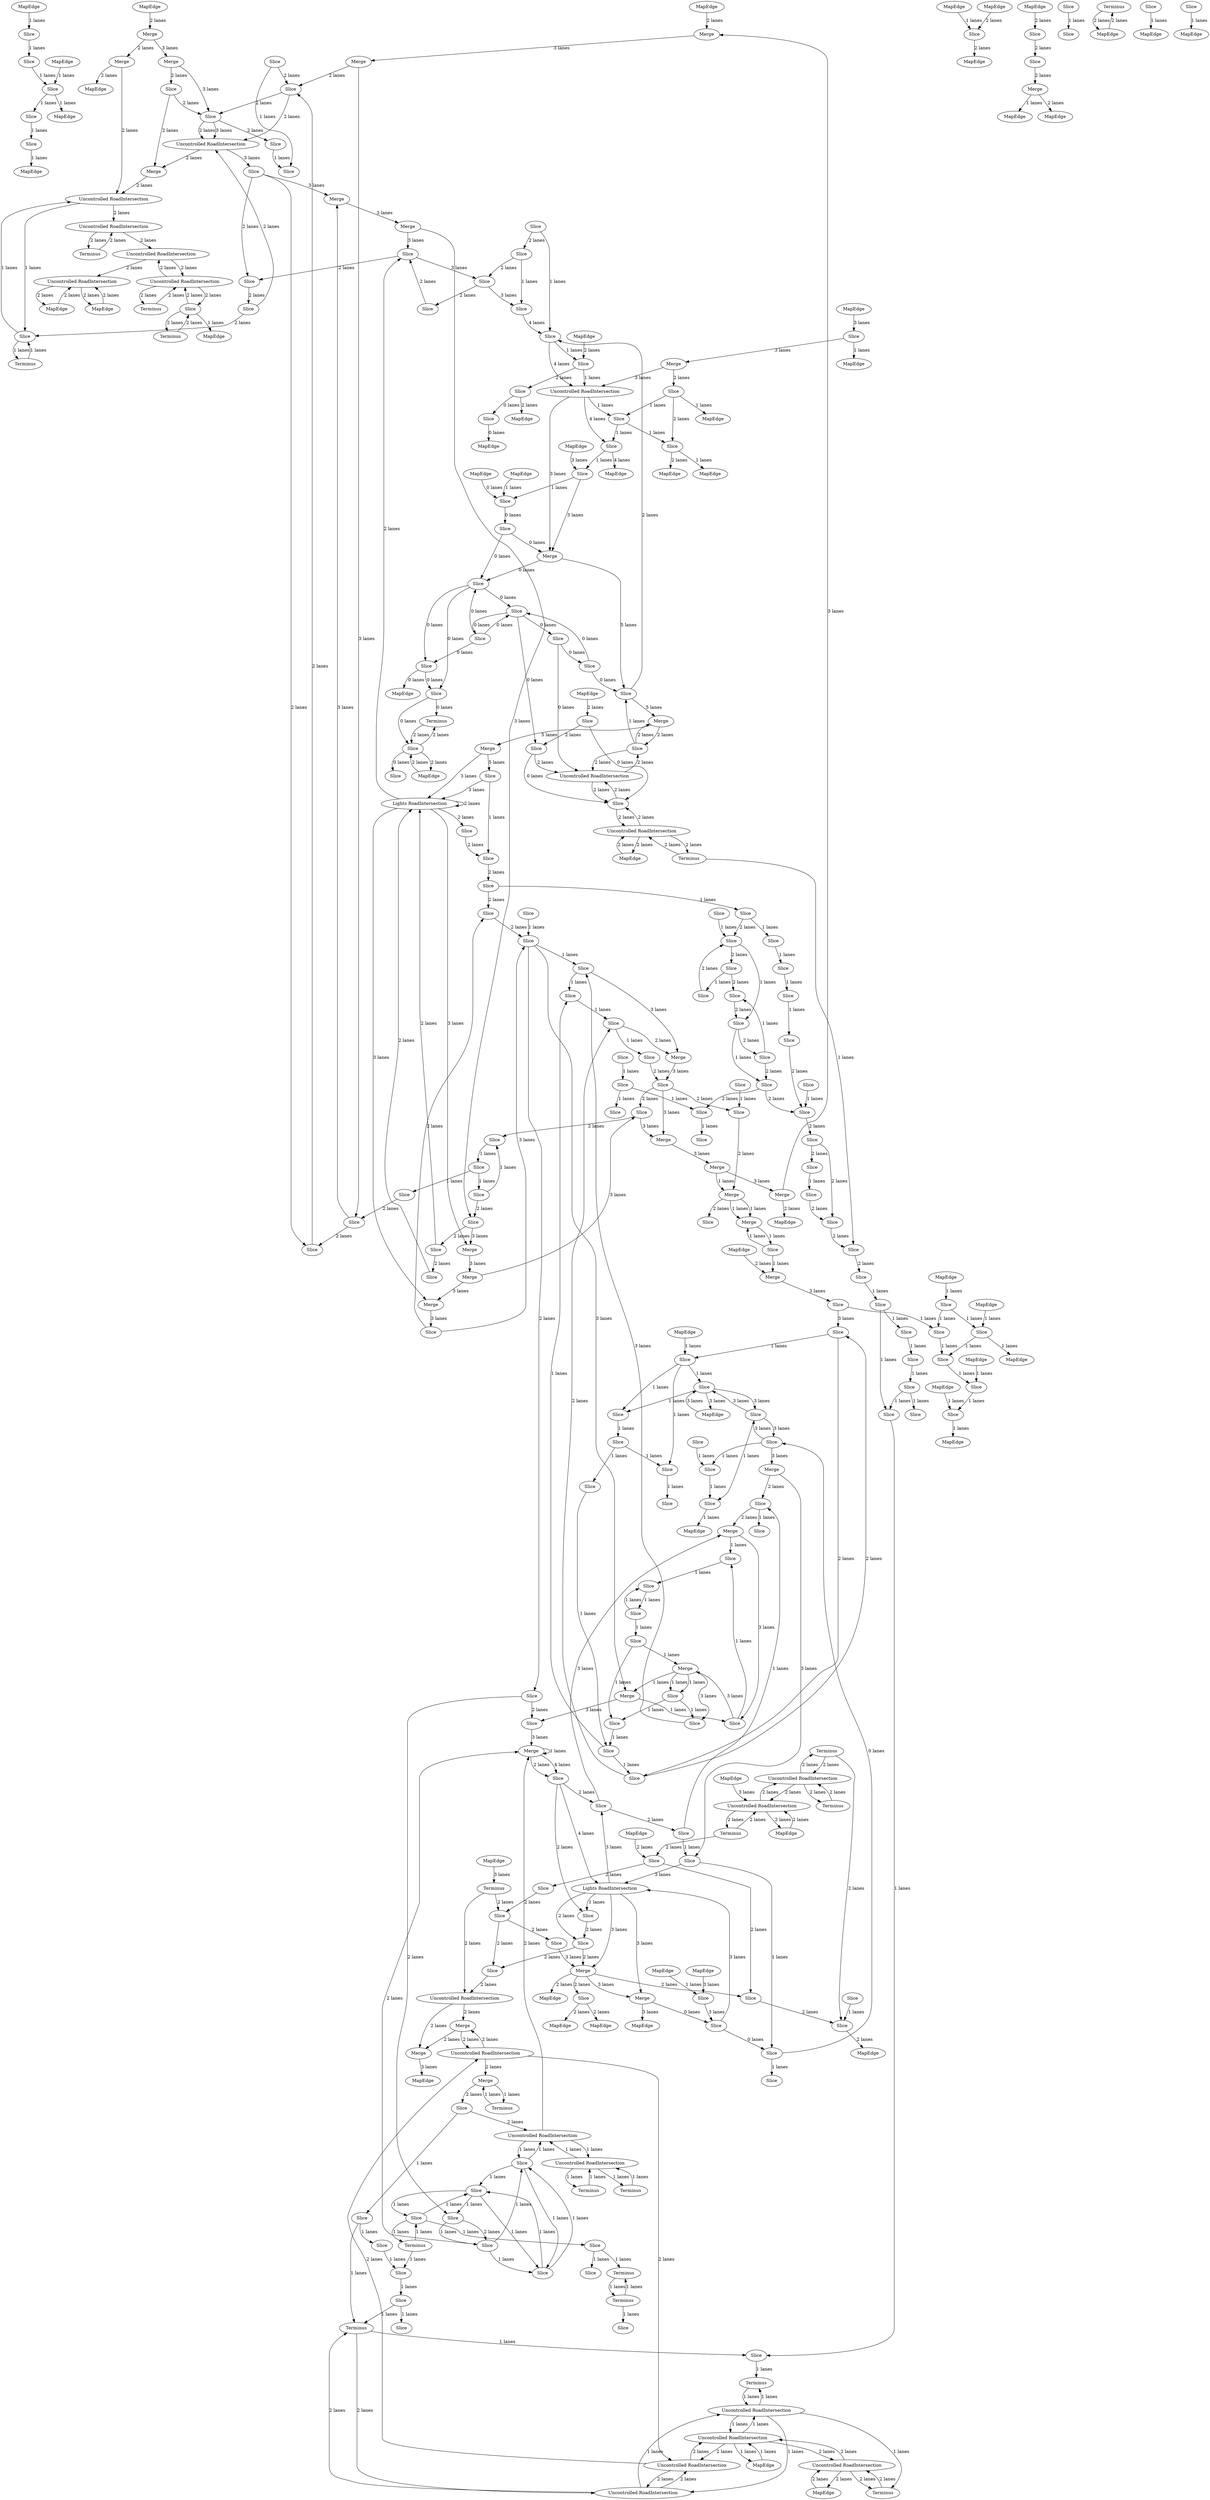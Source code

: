 digraph {
    0 [ label = "MapEdge" ]
    1 [ label = "MapEdge" ]
    2 [ label = "MapEdge" ]
    3 [ label = "MapEdge" ]
    4 [ label = "MapEdge" ]
    5 [ label = "Slice" ]
    6 [ label = "MapEdge" ]
    7 [ label = "MapEdge" ]
    8 [ label = "Merge" ]
    9 [ label = "Merge" ]
    10 [ label = "Slice" ]
    11 [ label = "MapEdge" ]
    12 [ label = "MapEdge" ]
    13 [ label = "Slice" ]
    14 [ label = "Slice" ]
    15 [ label = "Merge" ]
    16 [ label = "Merge" ]
    17 [ label = "Slice" ]
    18 [ label = "Slice" ]
    19 [ label = "MapEdge" ]
    20 [ label = "Slice" ]
    21 [ label = "Slice" ]
    22 [ label = "Merge" ]
    23 [ label = "Slice" ]
    24 [ label = "Slice" ]
    25 [ label = "Slice" ]
    26 [ label = "Slice" ]
    27 [ label = "Slice" ]
    28 [ label = "Slice" ]
    29 [ label = "Slice" ]
    30 [ label = "MapEdge" ]
    31 [ label = "Merge" ]
    32 [ label = "Uncontrolled RoadIntersection" ]
    33 [ label = "Uncontrolled RoadIntersection" ]
    34 [ label = "Slice" ]
    35 [ label = "Uncontrolled RoadIntersection" ]
    36 [ label = "Merge" ]
    37 [ label = "Slice" ]
    38 [ label = "Merge" ]
    39 [ label = "Slice" ]
    40 [ label = "Merge" ]
    41 [ label = "Terminus" ]
    42 [ label = "Uncontrolled RoadIntersection" ]
    43 [ label = "Slice" ]
    44 [ label = "Slice" ]
    45 [ label = "Uncontrolled RoadIntersection" ]
    46 [ label = "Slice" ]
    47 [ label = "Merge" ]
    48 [ label = "Slice" ]
    49 [ label = "Slice" ]
    50 [ label = "Slice" ]
    51 [ label = "Slice" ]
    52 [ label = "Slice" ]
    53 [ label = "Slice" ]
    54 [ label = "Merge" ]
    55 [ label = "Slice" ]
    56 [ label = "Slice" ]
    57 [ label = "Slice" ]
    58 [ label = "Merge" ]
    59 [ label = "Merge" ]
    60 [ label = "Merge" ]
    61 [ label = "MapEdge" ]
    62 [ label = "Slice" ]
    63 [ label = "MapEdge" ]
    64 [ label = "Slice" ]
    65 [ label = "MapEdge" ]
    66 [ label = "Slice" ]
    67 [ label = "Slice" ]
    68 [ label = "Slice" ]
    69 [ label = "Terminus" ]
    70 [ label = "MapEdge" ]
    71 [ label = "Slice" ]
    72 [ label = "Slice" ]
    73 [ label = "Slice" ]
    74 [ label = "MapEdge" ]
    75 [ label = "Slice" ]
    76 [ label = "Slice" ]
    77 [ label = "Slice" ]
    78 [ label = "Uncontrolled RoadIntersection" ]
    79 [ label = "Slice" ]
    80 [ label = "Slice" ]
    81 [ label = "Slice" ]
    82 [ label = "Slice" ]
    83 [ label = "Slice" ]
    84 [ label = "Slice" ]
    85 [ label = "Slice" ]
    86 [ label = "Merge" ]
    87 [ label = "Slice" ]
    88 [ label = "Slice" ]
    89 [ label = "Slice" ]
    90 [ label = "Lights RoadIntersection" ]
    91 [ label = "Merge" ]
    92 [ label = "Merge" ]
    93 [ label = "Slice" ]
    94 [ label = "Merge" ]
    95 [ label = "Slice" ]
    96 [ label = "Slice" ]
    97 [ label = "Slice" ]
    98 [ label = "Terminus" ]
    99 [ label = "Slice" ]
    100 [ label = "Slice" ]
    101 [ label = "Slice" ]
    102 [ label = "Slice" ]
    103 [ label = "Slice" ]
    104 [ label = "Slice" ]
    105 [ label = "Slice" ]
    106 [ label = "Slice" ]
    107 [ label = "Slice" ]
    108 [ label = "Merge" ]
    109 [ label = "Slice" ]
    110 [ label = "Slice" ]
    111 [ label = "Slice" ]
    112 [ label = "Slice" ]
    113 [ label = "Slice" ]
    114 [ label = "Slice" ]
    115 [ label = "Slice" ]
    116 [ label = "Slice" ]
    117 [ label = "Slice" ]
    118 [ label = "Slice" ]
    119 [ label = "Slice" ]
    120 [ label = "Terminus" ]
    121 [ label = "Slice" ]
    122 [ label = "Slice" ]
    123 [ label = "Merge" ]
    124 [ label = "Slice" ]
    125 [ label = "Slice" ]
    126 [ label = "Slice" ]
    127 [ label = "Slice" ]
    128 [ label = "Slice" ]
    129 [ label = "Merge" ]
    130 [ label = "MapEdge" ]
    131 [ label = "Slice" ]
    132 [ label = "Slice" ]
    133 [ label = "Merge" ]
    134 [ label = "Slice" ]
    135 [ label = "Slice" ]
    136 [ label = "Slice" ]
    137 [ label = "Merge" ]
    138 [ label = "Slice" ]
    139 [ label = "Slice" ]
    140 [ label = "Slice" ]
    141 [ label = "Slice" ]
    142 [ label = "Slice" ]
    143 [ label = "Slice" ]
    144 [ label = "Slice" ]
    145 [ label = "Slice" ]
    146 [ label = "Slice" ]
    147 [ label = "Slice" ]
    148 [ label = "Slice" ]
    149 [ label = "Slice" ]
    150 [ label = "Slice" ]
    151 [ label = "Slice" ]
    152 [ label = "Slice" ]
    153 [ label = "Slice" ]
    154 [ label = "Slice" ]
    155 [ label = "Slice" ]
    156 [ label = "Slice" ]
    157 [ label = "Merge" ]
    158 [ label = "Merge" ]
    159 [ label = "Slice" ]
    160 [ label = "Slice" ]
    161 [ label = "Slice" ]
    162 [ label = "Slice" ]
    163 [ label = "Slice" ]
    164 [ label = "Slice" ]
    165 [ label = "Terminus" ]
    166 [ label = "Merge" ]
    167 [ label = "Lights RoadIntersection" ]
    168 [ label = "Terminus" ]
    169 [ label = "Slice" ]
    170 [ label = "Slice" ]
    171 [ label = "Merge" ]
    172 [ label = "Slice" ]
    173 [ label = "Slice" ]
    174 [ label = "Slice" ]
    175 [ label = "Slice" ]
    176 [ label = "MapEdge" ]
    177 [ label = "Slice" ]
    178 [ label = "Slice" ]
    179 [ label = "Merge" ]
    180 [ label = "Slice" ]
    181 [ label = "Slice" ]
    182 [ label = "Slice" ]
    183 [ label = "Slice" ]
    184 [ label = "Slice" ]
    185 [ label = "MapEdge" ]
    186 [ label = "Slice" ]
    187 [ label = "Slice" ]
    188 [ label = "Uncontrolled RoadIntersection" ]
    189 [ label = "Slice" ]
    190 [ label = "MapEdge" ]
    191 [ label = "Slice" ]
    192 [ label = "Terminus" ]
    193 [ label = "Slice" ]
    194 [ label = "Slice" ]
    195 [ label = "Slice" ]
    196 [ label = "Slice" ]
    197 [ label = "Slice" ]
    198 [ label = "Slice" ]
    199 [ label = "Slice" ]
    200 [ label = "Uncontrolled RoadIntersection" ]
    201 [ label = "Slice" ]
    202 [ label = "Uncontrolled RoadIntersection" ]
    203 [ label = "Slice" ]
    204 [ label = "Slice" ]
    205 [ label = "Slice" ]
    206 [ label = "Merge" ]
    207 [ label = "Slice" ]
    208 [ label = "Slice" ]
    209 [ label = "Uncontrolled RoadIntersection" ]
    210 [ label = "Slice" ]
    211 [ label = "Slice" ]
    212 [ label = "Slice" ]
    213 [ label = "Terminus" ]
    214 [ label = "Merge" ]
    215 [ label = "Slice" ]
    216 [ label = "Slice" ]
    217 [ label = "Uncontrolled RoadIntersection" ]
    218 [ label = "Slice" ]
    219 [ label = "Slice" ]
    220 [ label = "Slice" ]
    221 [ label = "Slice" ]
    222 [ label = "Slice" ]
    223 [ label = "Slice" ]
    224 [ label = "Slice" ]
    225 [ label = "Slice" ]
    226 [ label = "Slice" ]
    227 [ label = "Terminus" ]
    228 [ label = "Slice" ]
    229 [ label = "Slice" ]
    230 [ label = "Slice" ]
    231 [ label = "Slice" ]
    232 [ label = "MapEdge" ]
    233 [ label = "Terminus" ]
    234 [ label = "Slice" ]
    235 [ label = "MapEdge" ]
    236 [ label = "Terminus" ]
    237 [ label = "Slice" ]
    238 [ label = "Slice" ]
    239 [ label = "Terminus" ]
    240 [ label = "Slice" ]
    241 [ label = "Slice" ]
    242 [ label = "Slice" ]
    243 [ label = "Slice" ]
    244 [ label = "Uncontrolled RoadIntersection" ]
    245 [ label = "Slice" ]
    246 [ label = "Slice" ]
    247 [ label = "Terminus" ]
    248 [ label = "Terminus" ]
    249 [ label = "Slice" ]
    250 [ label = "Terminus" ]
    251 [ label = "Slice" ]
    252 [ label = "Slice" ]
    253 [ label = "Slice" ]
    254 [ label = "Slice" ]
    255 [ label = "Slice" ]
    256 [ label = "Merge" ]
    257 [ label = "Slice" ]
    258 [ label = "Terminus" ]
    259 [ label = "MapEdge" ]
    260 [ label = "Uncontrolled RoadIntersection" ]
    261 [ label = "Slice" ]
    262 [ label = "Slice" ]
    263 [ label = "Uncontrolled RoadIntersection" ]
    264 [ label = "Slice" ]
    265 [ label = "Slice" ]
    266 [ label = "Terminus" ]
    267 [ label = "MapEdge" ]
    268 [ label = "Slice" ]
    269 [ label = "Uncontrolled RoadIntersection" ]
    270 [ label = "Uncontrolled RoadIntersection" ]
    271 [ label = "Merge" ]
    272 [ label = "Uncontrolled RoadIntersection" ]
    273 [ label = "MapEdge" ]
    274 [ label = "Terminus" ]
    275 [ label = "Terminus" ]
    276 [ label = "Uncontrolled RoadIntersection" ]
    277 [ label = "Uncontrolled RoadIntersection" ]
    278 [ label = "Uncontrolled RoadIntersection" ]
    279 [ label = "Terminus" ]
    280 [ label = "Slice" ]
    281 [ label = "Merge" ]
    282 [ label = "Slice" ]
    283 [ label = "MapEdge" ]
    284 [ label = "MapEdge" ]
    285 [ label = "MapEdge" ]
    286 [ label = "MapEdge" ]
    287 [ label = "MapEdge" ]
    288 [ label = "MapEdge" ]
    289 [ label = "MapEdge" ]
    290 [ label = "MapEdge" ]
    291 [ label = "MapEdge" ]
    292 [ label = "MapEdge" ]
    293 [ label = "MapEdge" ]
    294 [ label = "MapEdge" ]
    295 [ label = "MapEdge" ]
    296 [ label = "MapEdge" ]
    297 [ label = "MapEdge" ]
    298 [ label = "MapEdge" ]
    299 [ label = "MapEdge" ]
    300 [ label = "MapEdge" ]
    301 [ label = "MapEdge" ]
    302 [ label = "MapEdge" ]
    303 [ label = "MapEdge" ]
    304 [ label = "MapEdge" ]
    305 [ label = "MapEdge" ]
    306 [ label = "MapEdge" ]
    307 [ label = "MapEdge" ]
    308 [ label = "MapEdge" ]
    309 [ label = "MapEdge" ]
    310 [ label = "MapEdge" ]
    311 [ label = "MapEdge" ]
    312 [ label = "MapEdge" ]
    313 [ label = "MapEdge" ]
    314 [ label = "MapEdge" ]
    315 [ label = "MapEdge" ]
    316 [ label = "MapEdge" ]
    317 [ label = "MapEdge" ]
    47 -> 3 [ label = "2 lanes" ]
    58 -> 81 [ label = "3 lanes" ]
    167 -> 164 [ label = "3 lanes" ]
    164 -> 158 [ label = "3 lanes" ]
    92 -> 94 [ label = "3 lanes" ]
    84 -> 83 [ label = "1 lanes" ]
    83 -> 74 [ label = "1 lanes" ]
    272 -> 256 [ label = "2 lanes" ]
    256 -> 246 [ label = "2 lanes" ]
    275 -> 269 [ label = "2 lanes" ]
    8 -> 9 [ label = "2 lanes" ]
    9 -> 303 [ label = "2 lanes" ]
    300 -> 5 [ label = "2 lanes" ]
    5 -> 6 [ label = "2 lanes" ]
    247 -> 252 [ label = "2 lanes" ]
    252 -> 247 [ label = "2 lanes" ]
    252 -> 259 [ label = "2 lanes" ]
    259 -> 252 [ label = "2 lanes" ]
    95 -> 160 [ label = "1 lanes" ]
    160 -> 234 [ label = "1 lanes" ]
    234 -> 299 [ label = "1 lanes" ]
    129 -> 148 [ label = "2 lanes" ]
    148 -> 158 [ label = "2 lanes" ]
    45 -> 302 [ label = "2 lanes" ]
    302 -> 45 [ label = "2 lanes" ]
    123 -> 135 [ label = "1 lanes" ]
    135 -> 134 [ label = "1 lanes" ]
    123 -> 136 [ label = "3 lanes" ]
    136 -> 171 [ label = "3 lanes" ]
    130 -> 178 [ label = "1 lanes" ]
    256 -> 258 [ label = "1 lanes" ]
    258 -> 256 [ label = "1 lanes" ]
    158 -> 134 [ label = "1 lanes" ]
    108 -> 109 [ label = "1 lanes" ]
    109 -> 89 [ label = "1 lanes" ]
    89 -> 82 [ label = "1 lanes" ]
    82 -> 62 [ label = "1 lanes" ]
    270 -> 266 [ label = "2 lanes" ]
    266 -> 270 [ label = "2 lanes" ]
    9 -> 32 [ label = "2 lanes" ]
    42 -> 78 [ label = "2 lanes" ]
    78 -> 42 [ label = "2 lanes" ]
    78 -> 120 [ label = "2 lanes" ]
    120 -> 78 [ label = "2 lanes" ]
    78 -> 93 [ label = "2 lanes" ]
    93 -> 78 [ label = "2 lanes" ]
    93 -> 98 [ label = "2 lanes" ]
    98 -> 93 [ label = "2 lanes" ]
    15 -> 27 [ label = "3 lanes" ]
    27 -> 39 [ label = "3 lanes" ]
    67 -> 68 [ label = "1 lanes" ]
    40 -> 34 [ label = "2 lanes" ]
    34 -> 33 [ label = "2 lanes" ]
    33 -> 31 [ label = "2 lanes" ]
    31 -> 32 [ label = "2 lanes" ]
    32 -> 35 [ label = "2 lanes" ]
    35 -> 42 [ label = "2 lanes" ]
    42 -> 45 [ label = "2 lanes" ]
    233 -> 244 [ label = "2 lanes" ]
    244 -> 233 [ label = "2 lanes" ]
    244 -> 270 [ label = "2 lanes" ]
    270 -> 244 [ label = "2 lanes" ]
    270 -> 292 [ label = "2 lanes" ]
    292 -> 270 [ label = "2 lanes" ]
    167 -> 179 [ label = "3 lanes" ]
    210 -> 255 [ label = "0 lanes" ]
    214 -> 231 [ label = "0 lanes" ]
    170 -> 137 [ label = "2 lanes" ]
    110 -> 97 [ label = "3 lanes" ]
    97 -> 86 [ label = "3 lanes" ]
    86 -> 64 [ label = "3 lanes" ]
    64 -> 60 [ label = "3 lanes" ]
    75 -> 86 [ label = "2 lanes" ]
    134 -> 127 [ label = "1 lanes" ]
    158 -> 135 [ label = "3 lanes" ]
    135 -> 108 [ label = "3 lanes" ]
    137 -> 61 [ label = "1 lanes" ]
    295 -> 275 [ label = "3 lanes" ]
    290 -> 242 [ label = "2 lanes" ]
    157 -> 133 [ label = "5 lanes" ]
    176 -> 178 [ label = "3 lanes" ]
    178 -> 169 [ label = "3 lanes" ]
    182 -> 197 [ label = "1 lanes" ]
    197 -> 205 [ label = "1 lanes" ]
    205 -> 215 [ label = "1 lanes" ]
    215 -> 226 [ label = "1 lanes" ]
    220 -> 218 [ label = "0 lanes" ]
    276 -> 277 [ label = "2 lanes" ]
    277 -> 276 [ label = "2 lanes" ]
    277 -> 278 [ label = "2 lanes" ]
    278 -> 277 [ label = "2 lanes" ]
    217 -> 192 [ label = "2 lanes" ]
    192 -> 217 [ label = "2 lanes" ]
    1 -> 95 [ label = "1 lanes" ]
    177 -> 175 [ label = "1 lanes" ]
    285 -> 278 [ label = "2 lanes" ]
    278 -> 285 [ label = "2 lanes" ]
    278 -> 274 [ label = "2 lanes" ]
    274 -> 278 [ label = "2 lanes" ]
    242 -> 218 [ label = "0 lanes" ]
    231 -> 216 [ label = "0 lanes" ]
    216 -> 220 [ label = "0 lanes" ]
    218 -> 217 [ label = "2 lanes" ]
    217 -> 218 [ label = "2 lanes" ]
    217 -> 284 [ label = "2 lanes" ]
    284 -> 217 [ label = "2 lanes" ]
    244 -> 248 [ label = "2 lanes" ]
    248 -> 244 [ label = "2 lanes" ]
    218 -> 200 [ label = "2 lanes" ]
    200 -> 218 [ label = "2 lanes" ]
    214 -> 175 [ label = "5 lanes" ]
    175 -> 157 [ label = "5 lanes" ]
    255 -> 286 [ label = "0 lanes" ]
    166 -> 182 [ label = "2 lanes" ]
    182 -> 203 [ label = "2 lanes" ]
    203 -> 313 [ label = "2 lanes" ]
    314 -> 226 [ label = "0 lanes" ]
    226 -> 229 [ label = "0 lanes" ]
    229 -> 231 [ label = "0 lanes" ]
    76 -> 85 [ label = "2 lanes" ]
    107 -> 127 [ label = "1 lanes" ]
    171 -> 183 [ label = "4 lanes" ]
    183 -> 167 [ label = "4 lanes" ]
    202 -> 196 [ label = "1 lanes" ]
    196 -> 202 [ label = "1 lanes" ]
    196 -> 195 [ label = "1 lanes" ]
    195 -> 196 [ label = "1 lanes" ]
    195 -> 181 [ label = "1 lanes" ]
    181 -> 195 [ label = "1 lanes" ]
    280 -> 291 [ label = "1 lanes" ]
    230 -> 251 [ label = "1 lanes" ]
    70 -> 144 [ label = "3 lanes" ]
    144 -> 166 [ label = "3 lanes" ]
    166 -> 188 [ label = "3 lanes" ]
    188 -> 214 [ label = "3 lanes" ]
    27 -> 25 [ label = "1 lanes" ]
    25 -> 23 [ label = "1 lanes" ]
    23 -> 24 [ label = "1 lanes" ]
    24 -> 26 [ label = "1 lanes" ]
    26 -> 306 [ label = "1 lanes" ]
    307 -> 52 [ label = "1 lanes" ]
    52 -> 68 [ label = "1 lanes" ]
    66 -> 80 [ label = "1 lanes" ]
    156 -> 154 [ label = "1 lanes" ]
    154 -> 151 [ label = "1 lanes" ]
    151 -> 150 [ label = "1 lanes" ]
    156 -> 148 [ label = "1 lanes" ]
    80 -> 82 [ label = "1 lanes" ]
    82 -> 79 [ label = "1 lanes" ]
    79 -> 75 [ label = "1 lanes" ]
    75 -> 72 [ label = "1 lanes" ]
    16 -> 28 [ label = "2 lanes" ]
    28 -> 31 [ label = "2 lanes" ]
    71 -> 53 [ label = "1 lanes" ]
    53 -> 76 [ label = "1 lanes" ]
    76 -> 71 [ label = "1 lanes" ]
    28 -> 29 [ label = "2 lanes" ]
    46 -> 43 [ label = "2 lanes" ]
    64 -> 73 [ label = "2 lanes" ]
    73 -> 71 [ label = "2 lanes" ]
    29 -> 33 [ label = "2 lanes" ]
    53 -> 50 [ label = "1 lanes" ]
    7 -> 15 [ label = "2 lanes" ]
    240 -> 170 [ label = "2 lanes" ]
    137 -> 63 [ label = "2 lanes" ]
    271 -> 281 [ label = "2 lanes" ]
    271 -> 272 [ label = "2 lanes" ]
    272 -> 271 [ label = "2 lanes" ]
    272 -> 276 [ label = "2 lanes" ]
    276 -> 272 [ label = "2 lanes" ]
    276 -> 260 [ label = "2 lanes" ]
    260 -> 276 [ label = "2 lanes" ]
    260 -> 250 [ label = "2 lanes" ]
    250 -> 260 [ label = "2 lanes" ]
    161 -> 96 [ label = "1 lanes" ]
    96 -> 0 [ label = "1 lanes" ]
    298 -> 234 [ label = "1 lanes" ]
    234 -> 161 [ label = "1 lanes" ]
    252 -> 254 [ label = "0 lanes" ]
    273 -> 270 [ label = "3 lanes" ]
    219 -> 228 [ label = "1 lanes" ]
    233 -> 228 [ label = "2 lanes" ]
    210 -> 297 [ label = "2 lanes" ]
    220 -> 200 [ label = "2 lanes" ]
    277 -> 289 [ label = "1 lanes" ]
    289 -> 277 [ label = "1 lanes" ]
    277 -> 263 [ label = "1 lanes" ]
    263 -> 277 [ label = "1 lanes" ]
    263 -> 236 [ label = "1 lanes" ]
    236 -> 263 [ label = "1 lanes" ]
    68 -> 66 [ label = "1 lanes" ]
    309 -> 45 [ label = "2 lanes" ]
    45 -> 309 [ label = "2 lanes" ]
    14 -> 17 [ label = "1 lanes" ]
    231 -> 237 [ label = "0 lanes" ]
    237 -> 293 [ label = "0 lanes" ]
    315 -> 215 [ label = "3 lanes" ]
    215 -> 214 [ label = "3 lanes" ]
    229 -> 214 [ label = "0 lanes" ]
    90 -> 94 [ label = "3 lanes" ]
    81 -> 102 [ label = "3 lanes" ]
    102 -> 152 [ label = "3 lanes" ]
    152 -> 162 [ label = "4 lanes" ]
    162 -> 188 [ label = "4 lanes" ]
    188 -> 205 [ label = "4 lanes" ]
    205 -> 312 [ label = "4 lanes" ]
    100 -> 111 [ label = "2 lanes" ]
    279 -> 283 [ label = "2 lanes" ]
    283 -> 279 [ label = "2 lanes" ]
    263 -> 260 [ label = "1 lanes" ]
    260 -> 263 [ label = "1 lanes" ]
    263 -> 274 [ label = "1 lanes" ]
    253 -> 222 [ label = "1 lanes" ]
    159 -> 163 [ label = "2 lanes" ]
    163 -> 184 [ label = "2 lanes" ]
    184 -> 201 [ label = "2 lanes" ]
    142 -> 153 [ label = "2 lanes" ]
    153 -> 155 [ label = "2 lanes" ]
    138 -> 142 [ label = "2 lanes" ]
    128 -> 138 [ label = "1 lanes" ]
    126 -> 128 [ label = "1 lanes" ]
    119 -> 126 [ label = "1 lanes" ]
    224 -> 236 [ label = "1 lanes" ]
    245 -> 241 [ label = "1 lanes" ]
    249 -> 245 [ label = "1 lanes" ]
    207 -> 222 [ label = "1 lanes" ]
    222 -> 224 [ label = "1 lanes" ]
    250 -> 224 [ label = "1 lanes" ]
    246 -> 249 [ label = "1 lanes" ]
    249 -> 250 [ label = "1 lanes" ]
    301 -> 8 [ label = "2 lanes" ]
    242 -> 220 [ label = "2 lanes" ]
    116 -> 129 [ label = "3 lanes" ]
    167 -> 206 [ label = "3 lanes" ]
    129 -> 154 [ label = "3 lanes" ]
    154 -> 167 [ label = "3 lanes" ]
    8 -> 16 [ label = "3 lanes" ]
    16 -> 29 [ label = "3 lanes" ]
    29 -> 33 [ label = "3 lanes" ]
    33 -> 46 [ label = "3 lanes" ]
    46 -> 54 [ label = "3 lanes" ]
    281 -> 296 [ label = "3 lanes" ]
    167 -> 198 [ label = "2 lanes" ]
    198 -> 261 [ label = "2 lanes" ]
    261 -> 269 [ label = "2 lanes" ]
    65 -> 180 [ label = "2 lanes" ]
    180 -> 210 [ label = "2 lanes" ]
    10 -> 15 [ label = "1 lanes" ]
    59 -> 36 [ label = "1 lanes" ]
    169 -> 151 [ label = "0 lanes" ]
    151 -> 116 [ label = "0 lanes" ]
    169 -> 167 [ label = "3 lanes" ]
    223 -> 216 [ label = "0 lanes" ]
    216 -> 211 [ label = "0 lanes" ]
    211 -> 200 [ label = "0 lanes" ]
    223 -> 237 [ label = "0 lanes" ]
    237 -> 243 [ label = "0 lanes" ]
    243 -> 247 [ label = "0 lanes" ]
    208 -> 175 [ label = "0 lanes" ]
    211 -> 208 [ label = "0 lanes" ]
    208 -> 216 [ label = "0 lanes" ]
    216 -> 223 [ label = "0 lanes" ]
    223 -> 231 [ label = "0 lanes" ]
    231 -> 243 [ label = "0 lanes" ]
    243 -> 252 [ label = "0 lanes" ]
    175 -> 162 [ label = "2 lanes" ]
    94 -> 100 [ label = "3 lanes" ]
    100 -> 115 [ label = "3 lanes" ]
    115 -> 123 [ label = "3 lanes" ]
    104 -> 103 [ label = "1 lanes" ]
    104 -> 90 [ label = "3 lanes" ]
    133 -> 90 [ label = "3 lanes" ]
    90 -> 91 [ label = "3 lanes" ]
    133 -> 104 [ label = "5 lanes" ]
    196 -> 181 [ label = "1 lanes" ]
    181 -> 140 [ label = "1 lanes" ]
    140 -> 149 [ label = "1 lanes" ]
    149 -> 196 [ label = "1 lanes" ]
    275 -> 262 [ label = "2 lanes" ]
    262 -> 257 [ label = "2 lanes" ]
    257 -> 206 [ label = "3 lanes" ]
    131 -> 140 [ label = "2 lanes" ]
    140 -> 149 [ label = "2 lanes" ]
    149 -> 171 [ label = "2 lanes" ]
    171 -> 183 [ label = "2 lanes" ]
    171 -> 171 [ label = "1 lanes" ]
    198 -> 206 [ label = "2 lanes" ]
    212 -> 228 [ label = "2 lanes" ]
    183 -> 187 [ label = "2 lanes" ]
    187 -> 198 [ label = "2 lanes" ]
    67 -> 84 [ label = "3 lanes" ]
    84 -> 67 [ label = "3 lanes" ]
    84 -> 116 [ label = "3 lanes" ]
    116 -> 84 [ label = "3 lanes" ]
    58 -> 85 [ label = "3 lanes" ]
    85 -> 91 [ label = "3 lanes" ]
    206 -> 221 [ label = "2 lanes" ]
    221 -> 235 [ label = "2 lanes" ]
    221 -> 317 [ label = "2 lanes" ]
    228 -> 267 [ label = "2 lanes" ]
    148 -> 139 [ label = "1 lanes" ]
    72 -> 64 [ label = "2 lanes" ]
    64 -> 56 [ label = "2 lanes" ]
    56 -> 36 [ label = "2 lanes" ]
    36 -> 13 [ label = "2 lanes" ]
    118 -> 115 [ label = "1 lanes" ]
    115 -> 97 [ label = "1 lanes" ]
    97 -> 79 [ label = "1 lanes" ]
    106 -> 112 [ label = "1 lanes" ]
    112 -> 119 [ label = "1 lanes" ]
    108 -> 123 [ label = "1 lanes" ]
    165 -> 122 [ label = "1 lanes" ]
    108 -> 109 [ label = "1 lanes" ]
    109 -> 110 [ label = "1 lanes" ]
    52 -> 57 [ label = "1 lanes" ]
    57 -> 55 [ label = "1 lanes" ]
    36 -> 22 [ label = "1 lanes" ]
    36 -> 22 [ label = "1 lanes" ]
    51 -> 56 [ label = "1 lanes" ]
    282 -> 288 [ label = "1 lanes" ]
    183 -> 164 [ label = "2 lanes" ]
    164 -> 156 [ label = "2 lanes" ]
    10 -> 22 [ label = "1 lanes" ]
    22 -> 10 [ label = "1 lanes" ]
    167 -> 187 [ label = "1 lanes" ]
    149 -> 195 [ label = "1 lanes" ]
    227 -> 241 [ label = "1 lanes" ]
    241 -> 238 [ label = "1 lanes" ]
    238 -> 225 [ label = "1 lanes" ]
    181 -> 204 [ label = "1 lanes" ]
    204 -> 181 [ label = "1 lanes" ]
    204 -> 227 [ label = "1 lanes" ]
    227 -> 204 [ label = "1 lanes" ]
    146 -> 162 [ label = "1 lanes" ]
    162 -> 180 [ label = "1 lanes" ]
    180 -> 188 [ label = "1 lanes" ]
    188 -> 197 [ label = "1 lanes" ]
    197 -> 203 [ label = "1 lanes" ]
    203 -> 185 [ label = "1 lanes" ]
    2 -> 38 [ label = "2 lanes" ]
    191 -> 189 [ label = "1 lanes" ]
    39 -> 52 [ label = "1 lanes" ]
    52 -> 67 [ label = "1 lanes" ]
    62 -> 75 [ label = "2 lanes" ]
    39 -> 62 [ label = "2 lanes" ]
    62 -> 39 [ label = "2 lanes" ]
    19 -> 26 [ label = "1 lanes" ]
    206 -> 316 [ label = "2 lanes" ]
    206 -> 179 [ label = "3 lanes" ]
    168 -> 165 [ label = "1 lanes" ]
    165 -> 168 [ label = "1 lanes" ]
    238 -> 250 [ label = "1 lanes" ]
    112 -> 113 [ label = "2 lanes" ]
    113 -> 121 [ label = "2 lanes" ]
    121 -> 125 [ label = "2 lanes" ]
    125 -> 124 [ label = "2 lanes" ]
    124 -> 132 [ label = "2 lanes" ]
    132 -> 141 [ label = "2 lanes" ]
    141 -> 142 [ label = "2 lanes" ]
    143 -> 142 [ label = "1 lanes" ]
    99 -> 113 [ label = "1 lanes" ]
    124 -> 141 [ label = "1 lanes" ]
    141 -> 172 [ label = "2 lanes" ]
    132 -> 125 [ label = "1 lanes" ]
    121 -> 114 [ label = "1 lanes" ]
    113 -> 124 [ label = "1 lanes" ]
    114 -> 113 [ label = "2 lanes" ]
    90 -> 81 [ label = "2 lanes" ]
    90 -> 90 [ label = "2 lanes" ]
    87 -> 90 [ label = "2 lanes" ]
    101 -> 103 [ label = "2 lanes" ]
    103 -> 106 [ label = "2 lanes" ]
    106 -> 111 [ label = "2 lanes" ]
    111 -> 115 [ label = "2 lanes" ]
    115 -> 131 [ label = "2 lanes" ]
    131 -> 136 [ label = "2 lanes" ]
    88 -> 90 [ label = "2 lanes" ]
    90 -> 101 [ label = "2 lanes" ]
    85 -> 87 [ label = "2 lanes" ]
    87 -> 88 [ label = "2 lanes" ]
    199 -> 174 [ label = "1 lanes" ]
    174 -> 172 [ label = "1 lanes" ]
    172 -> 186 [ label = "1 lanes" ]
    174 -> 193 [ label = "1 lanes" ]
    105 -> 89 [ label = "1 lanes" ]
    206 -> 212 [ label = "2 lanes" ]
    179 -> 190 [ label = "3 lanes" ]
    179 -> 169 [ label = "0 lanes" ]
    294 -> 265 [ label = "2 lanes" ]
    265 -> 212 [ label = "2 lanes" ]
    50 -> 49 [ label = "2 lanes" ]
    49 -> 43 [ label = "2 lanes" ]
    43 -> 34 [ label = "2 lanes" ]
    77 -> 81 [ label = "2 lanes" ]
    46 -> 48 [ label = "2 lanes" ]
    44 -> 33 [ label = "2 lanes" ]
    14 -> 34 [ label = "2 lanes" ]
    34 -> 29 [ label = "2 lanes" ]
    29 -> 18 [ label = "2 lanes" ]
    18 -> 17 [ label = "1 lanes" ]
    32 -> 37 [ label = "1 lanes" ]
    37 -> 32 [ label = "1 lanes" ]
    37 -> 41 [ label = "1 lanes" ]
    41 -> 37 [ label = "1 lanes" ]
    246 -> 202 [ label = "2 lanes" ]
    202 -> 171 [ label = "2 lanes" ]
    81 -> 48 [ label = "2 lanes" ]
    48 -> 44 [ label = "2 lanes" ]
    44 -> 37 [ label = "2 lanes" ]
    287 -> 240 [ label = "2 lanes" ]
    108 -> 110 [ label = "3 lanes" ]
    200 -> 177 [ label = "2 lanes" ]
    177 -> 200 [ label = "2 lanes" ]
    177 -> 157 [ label = "2 lanes" ]
    157 -> 177 [ label = "2 lanes" ]
    92 -> 73 [ label = "3 lanes" ]
    73 -> 60 [ label = "3 lanes" ]
    91 -> 92 [ label = "3 lanes" ]
    38 -> 40 [ label = "3 lanes" ]
    40 -> 49 [ label = "3 lanes" ]
    49 -> 54 [ label = "3 lanes" ]
    47 -> 38 [ label = "3 lanes" ]
    60 -> 59 [ label = "3 lanes" ]
    59 -> 47 [ label = "3 lanes" ]
    105 -> 108 [ label = "1 lanes" ]
    107 -> 105 [ label = "1 lanes" ]
    127 -> 107 [ label = "1 lanes" ]
    54 -> 58 [ label = "3 lanes" ]
    144 -> 311 [ label = "1 lanes" ]
    182 -> 310 [ label = "1 lanes" ]
    11 -> 20 [ label = "1 lanes" ]
    20 -> 25 [ label = "1 lanes" ]
    12 -> 21 [ label = "1 lanes" ]
    21 -> 23 [ label = "1 lanes" ]
    305 -> 24 [ label = "1 lanes" ]
    20 -> 21 [ label = "1 lanes" ]
    21 -> 304 [ label = "1 lanes" ]
    232 -> 226 [ label = "1 lanes" ]
    266 -> 265 [ label = "2 lanes" ]
    265 -> 264 [ label = "2 lanes" ]
    264 -> 262 [ label = "2 lanes" ]
    262 -> 261 [ label = "2 lanes" ]
    145 -> 117 [ label = "1 lanes" ]
    117 -> 83 [ label = "1 lanes" ]
    116 -> 117 [ label = "1 lanes" ]
    204 -> 194 [ label = "1 lanes" ]
    194 -> 173 [ label = "1 lanes" ]
    194 -> 168 [ label = "1 lanes" ]
    192 -> 184 [ label = "1 lanes" ]
    4 -> 5 [ label = "1 lanes" ]
    66 -> 57 [ label = "1 lanes" ]
    251 -> 253 [ label = "1 lanes" ]
    253 -> 268 [ label = "1 lanes" ]
    153 -> 163 [ label = "2 lanes" ]
    155 -> 159 [ label = "1 lanes" ]
    201 -> 207 [ label = "1 lanes" ]
    207 -> 230 [ label = "1 lanes" ]
    146 -> 147 [ label = "2 lanes" ]
    147 -> 102 [ label = "2 lanes" ]
    102 -> 77 [ label = "2 lanes" ]
    147 -> 152 [ label = "1 lanes" ]
    93 -> 308 [ label = "1 lanes" ]
    35 -> 69 [ label = "2 lanes" ]
    69 -> 35 [ label = "2 lanes" ]
    269 -> 271 [ label = "2 lanes" ]
    269 -> 281 [ label = "2 lanes" ]
    202 -> 209 [ label = "1 lanes" ]
    209 -> 202 [ label = "1 lanes" ]
    209 -> 239 [ label = "1 lanes" ]
    239 -> 209 [ label = "1 lanes" ]
    209 -> 213 [ label = "1 lanes" ]
    213 -> 209 [ label = "1 lanes" ]
    30 -> 67 [ label = "3 lanes" ]
    67 -> 30 [ label = "3 lanes" ]
}
